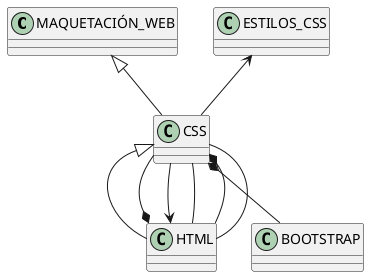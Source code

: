 @startuml 
 set namespaceSeparator none
MAQUETACIÓN_WEB <|-- CSS
HTML *-- CSS
ESTILOS_CSS <-- CSS
HTML <-- CSS
HTML -- CSS
CSS <|-- HTML
CSS *-- HTML
CSS *-- BOOTSTRAP
CSS -- HTML
@enduml
